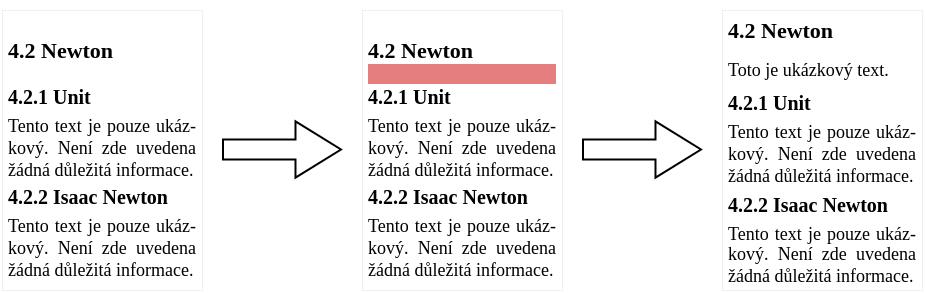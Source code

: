 <mxfile version="21.2.1" type="device">
  <diagram name="Stránka-1" id="qd5s0iNdWMvR4r2C5c5G">
    <mxGraphModel dx="592" dy="346" grid="1" gridSize="10" guides="1" tooltips="1" connect="1" arrows="1" fold="1" page="1" pageScale="1" pageWidth="827" pageHeight="1169" math="0" shadow="0">
      <root>
        <mxCell id="0" />
        <mxCell id="1" parent="0" />
        <mxCell id="kif9EiL0x0l5iAz5XZqo-1" value="&lt;div style=&quot;line-height: 20%;&quot;&gt;&lt;h1 style=&quot;text-align: left; border-color: var(--border-color); line-height: 20%;&quot;&gt;&lt;font style=&quot;font-size: 11px;&quot;&gt;4.2&lt;span style=&quot;white-space: pre;&quot;&gt;	&lt;/span&gt;Newton&lt;/font&gt;&lt;/h1&gt;&lt;/div&gt;&lt;div style=&quot;text-align: left; font-size: 10px; line-height: 180%;&quot;&gt;&lt;b&gt;4.2.1 Unit&lt;/b&gt;&lt;/div&gt;&lt;div style=&quot;text-align: justify; line-height: 120%;&quot;&gt;Tento text je pouze ukáz- kový. Není zde uvedena žádná důležitá informace.&lt;/div&gt;&lt;div style=&quot;text-align: left; line-height: 200%;&quot;&gt;&lt;span style=&quot;background-color: initial; font-size: 10px;&quot;&gt;&lt;b&gt;4.2.2 Isaac Newton&lt;/b&gt;&lt;/span&gt;&lt;/div&gt;&lt;div style=&quot;text-align: justify;&quot;&gt;&lt;span style=&quot;background-color: initial;&quot;&gt;Tento text je pouze ukáz- kový. Není zde uvedena žádná důležitá informace.&lt;/span&gt;&lt;/div&gt;" style="rounded=0;whiteSpace=wrap;html=1;strokeWidth=0.1;strokeColor=#B3B3B3;fontSize=9;fontFamily=Times New Roman;spacingLeft=2;spacingRight=2;spacingBottom=2;spacingTop=2;" parent="1" vertex="1">
          <mxGeometry x="200" y="170" width="100" height="140" as="geometry" />
        </mxCell>
        <mxCell id="kif9EiL0x0l5iAz5XZqo-6" value="" style="shape=flexArrow;endArrow=classic;html=1;rounded=0;width=10;endSize=7.252;endWidth=17.111;" parent="1" edge="1">
          <mxGeometry width="50" height="50" relative="1" as="geometry">
            <mxPoint x="310" y="239.76" as="sourcePoint" />
            <mxPoint x="370" y="239.76" as="targetPoint" />
          </mxGeometry>
        </mxCell>
        <mxCell id="eJRfP3I-6VqOlbCwXUQ2-3" value="&lt;div style=&quot;line-height: 20%;&quot;&gt;&lt;h1 style=&quot;text-align: left; border-color: var(--border-color); line-height: 20%;&quot;&gt;&lt;font style=&quot;font-size: 11px;&quot;&gt;4.2&lt;span style=&quot;white-space: pre;&quot;&gt;	&lt;/span&gt;Newton&lt;/font&gt;&lt;/h1&gt;&lt;/div&gt;&lt;div style=&quot;text-align: left; font-size: 10px; line-height: 180%;&quot;&gt;&lt;b&gt;4.2.1 Unit&lt;/b&gt;&lt;/div&gt;&lt;div style=&quot;text-align: justify; line-height: 120%;&quot;&gt;Tento text je pouze ukáz- kový. Není zde uvedena žádná důležitá informace.&lt;/div&gt;&lt;div style=&quot;text-align: left; line-height: 200%;&quot;&gt;&lt;span style=&quot;background-color: initial; font-size: 10px;&quot;&gt;&lt;b&gt;4.2.2 Isaac Newton&lt;/b&gt;&lt;/span&gt;&lt;/div&gt;&lt;div style=&quot;text-align: justify;&quot;&gt;&lt;span style=&quot;background-color: initial;&quot;&gt;Tento text je pouze ukáz- kový. Není zde uvedena žádná důležitá informace.&lt;/span&gt;&lt;/div&gt;" style="rounded=0;whiteSpace=wrap;html=1;strokeWidth=0.1;strokeColor=#B3B3B3;fontSize=9;fontFamily=Times New Roman;spacingLeft=2;spacingRight=2;spacingBottom=2;spacingTop=2;" vertex="1" parent="1">
          <mxGeometry x="380" y="170" width="100" height="140" as="geometry" />
        </mxCell>
        <mxCell id="eJRfP3I-6VqOlbCwXUQ2-4" value="&lt;div style=&quot;line-height: 20%;&quot;&gt;&lt;h1 style=&quot;text-align: left; border-color: var(--border-color); line-height: 0%;&quot;&gt;&lt;font style=&quot;font-size: 11px;&quot;&gt;4.2&lt;span style=&quot;&quot;&gt;	&lt;/span&gt;Newton&lt;/font&gt;&lt;/h1&gt;&lt;/div&gt;&lt;div style=&quot;text-align: left; line-height: 180%;&quot;&gt;&lt;font style=&quot;font-size: 9px;&quot;&gt;Toto je ukázkový text.&lt;/font&gt;&lt;b style=&quot;font-size: 10px;&quot;&gt;&lt;br&gt;&lt;/b&gt;&lt;/div&gt;&lt;div style=&quot;text-align: left; font-size: 10px; line-height: 180%;&quot;&gt;&lt;b&gt;4.2.1 Unit&lt;/b&gt;&lt;/div&gt;&lt;div style=&quot;text-align: justify; line-height: 120%;&quot;&gt;Tento text je pouze ukáz- kový. Není zde uvedena žádná důležitá informace.&lt;/div&gt;&lt;div style=&quot;text-align: left; line-height: 200%;&quot;&gt;&lt;span style=&quot;background-color: initial; font-size: 10px;&quot;&gt;&lt;b&gt;4.2.2 Isaac Newton&lt;/b&gt;&lt;/span&gt;&lt;/div&gt;&lt;div style=&quot;text-align: justify;&quot;&gt;&lt;span style=&quot;background-color: initial;&quot;&gt;Tento text je pouze ukáz- kový. Není zde uvedena žádná důležitá informace.&lt;/span&gt;&lt;/div&gt;" style="rounded=0;whiteSpace=wrap;html=1;strokeWidth=0.1;strokeColor=#B3B3B3;fontSize=9;fontFamily=Times New Roman;spacingLeft=2;spacingRight=2;spacingBottom=8;spacingTop=2;" vertex="1" parent="1">
          <mxGeometry x="560" y="170" width="100" height="140" as="geometry" />
        </mxCell>
        <mxCell id="eJRfP3I-6VqOlbCwXUQ2-5" value="" style="endArrow=none;html=1;rounded=0;strokeWidth=10;strokeColor=#CC0000;opacity=50;" edge="1" parent="1">
          <mxGeometry width="50" height="50" relative="1" as="geometry">
            <mxPoint x="383" y="202" as="sourcePoint" />
            <mxPoint x="477" y="202" as="targetPoint" />
          </mxGeometry>
        </mxCell>
        <mxCell id="eJRfP3I-6VqOlbCwXUQ2-7" value="" style="shape=flexArrow;endArrow=classic;html=1;rounded=0;width=10;endSize=7.252;endWidth=17.111;" edge="1" parent="1">
          <mxGeometry width="50" height="50" relative="1" as="geometry">
            <mxPoint x="490" y="239.76" as="sourcePoint" />
            <mxPoint x="550" y="239.76" as="targetPoint" />
          </mxGeometry>
        </mxCell>
      </root>
    </mxGraphModel>
  </diagram>
</mxfile>
